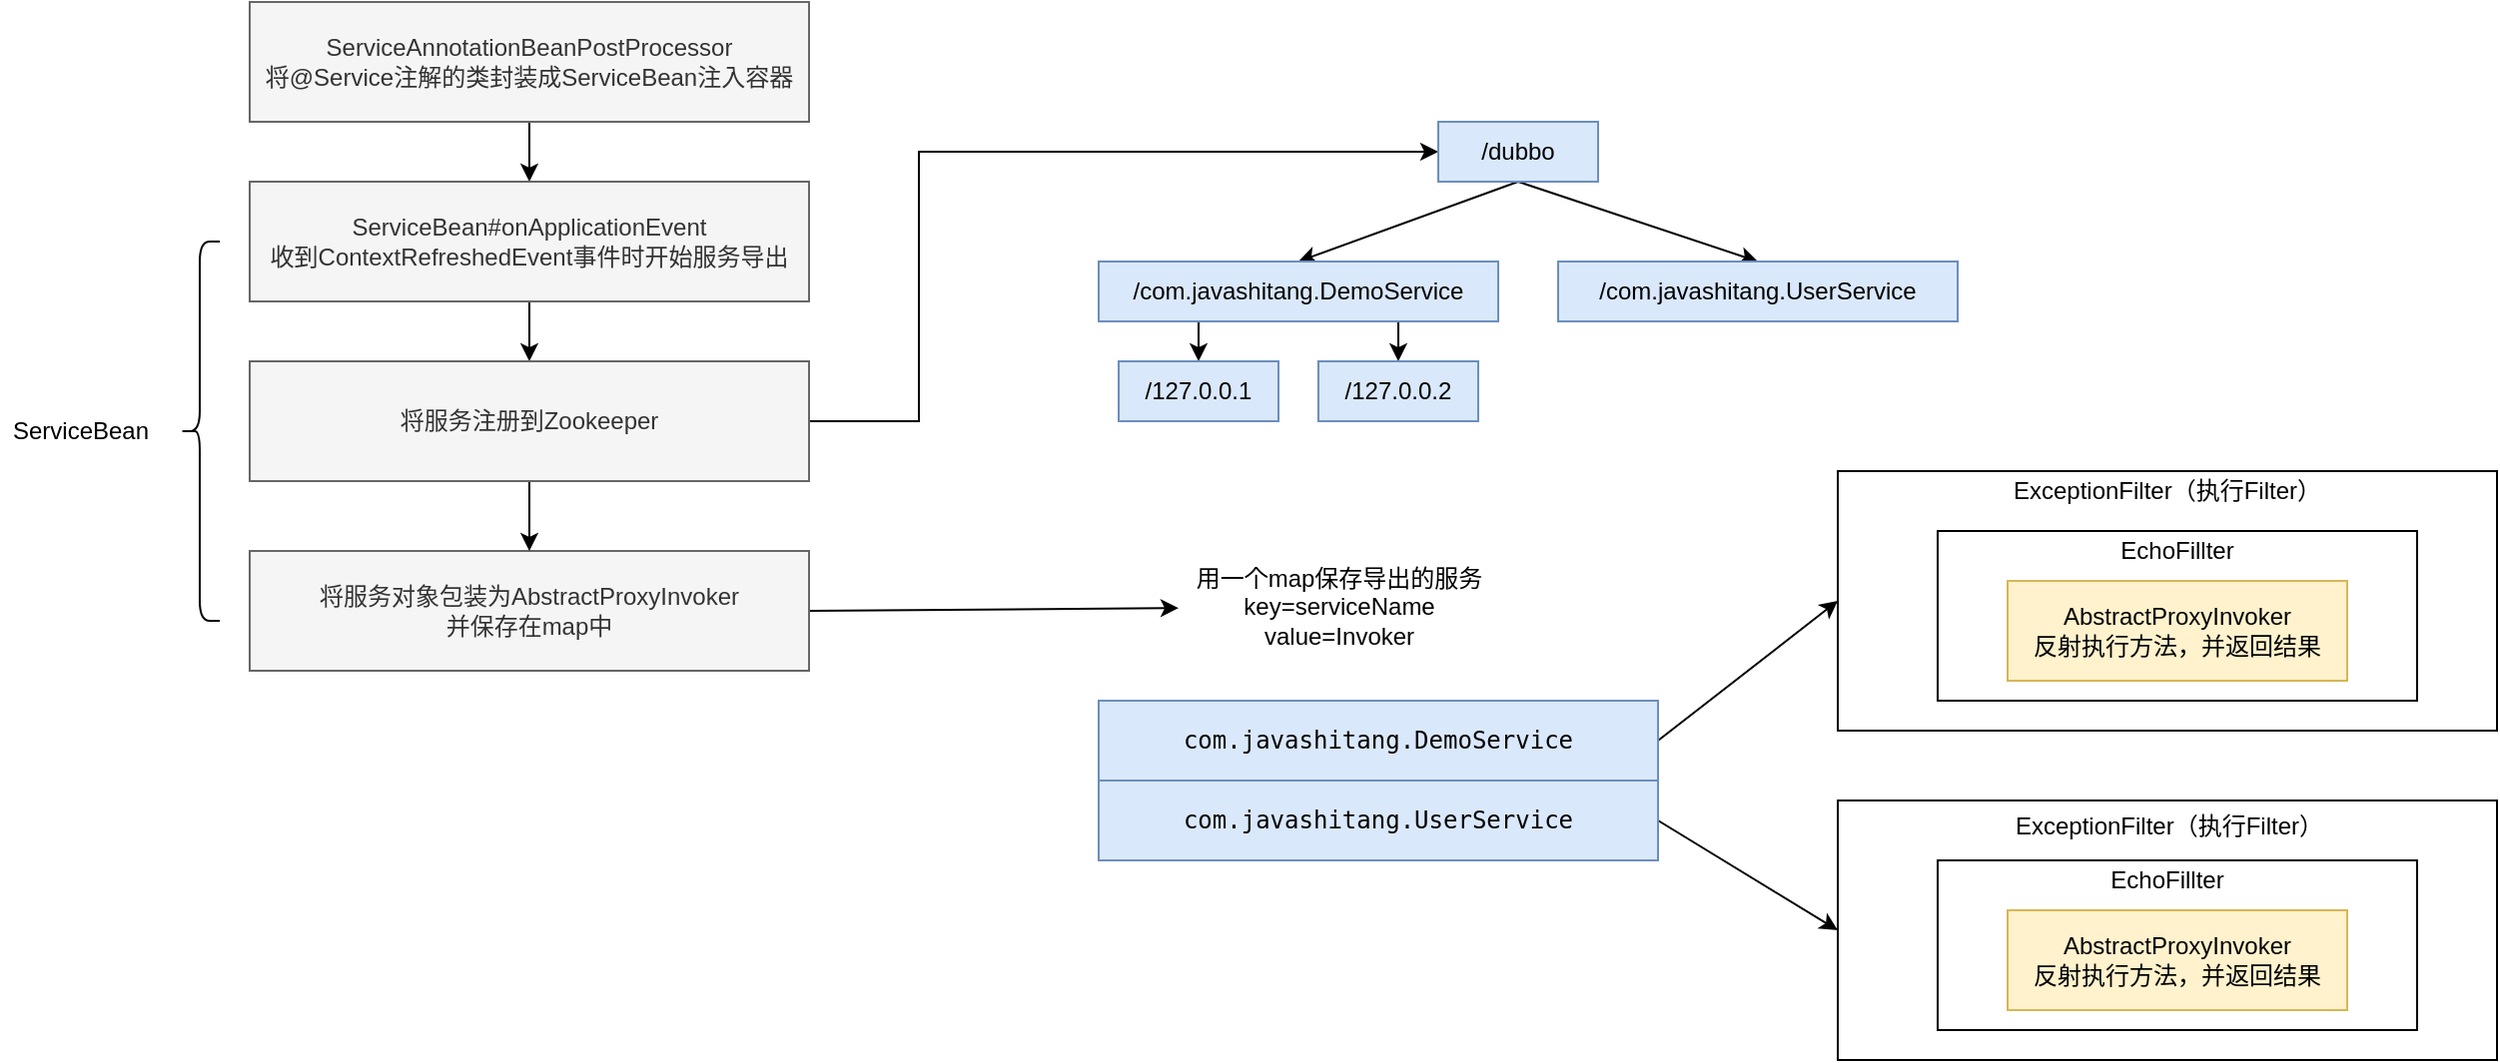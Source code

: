 <mxfile version="15.4.0" type="device" pages="2"><diagram id="UfYgJS3v-9QbPtga-JS5" name="第 1 页"><mxGraphModel dx="1773" dy="628" grid="1" gridSize="10" guides="1" tooltips="1" connect="1" arrows="1" fold="1" page="1" pageScale="1" pageWidth="827" pageHeight="1169" math="0" shadow="0"><root><mxCell id="0"/><mxCell id="1" parent="0"/><mxCell id="2ibGcrsBsL3rBsBA6OO1-4" value="" style="rounded=0;whiteSpace=wrap;html=1;" parent="1" vertex="1"><mxGeometry x="630" y="255" width="330" height="130" as="geometry"/></mxCell><mxCell id="2ibGcrsBsL3rBsBA6OO1-2" value="" style="rounded=0;whiteSpace=wrap;html=1;" parent="1" vertex="1"><mxGeometry x="680" y="285" width="240" height="85" as="geometry"/></mxCell><mxCell id="2ibGcrsBsL3rBsBA6OO1-1" value="AbstractProxyInvoker&lt;br&gt;反射执行方法，并返回结果" style="rounded=0;whiteSpace=wrap;html=1;fillColor=#fff2cc;strokeColor=#d6b656;" parent="1" vertex="1"><mxGeometry x="715" y="310" width="170" height="50" as="geometry"/></mxCell><mxCell id="2ibGcrsBsL3rBsBA6OO1-3" value="EchoFillter" style="text;html=1;strokeColor=none;fillColor=none;align=center;verticalAlign=middle;whiteSpace=wrap;rounded=0;" parent="1" vertex="1"><mxGeometry x="730" y="280" width="140" height="30" as="geometry"/></mxCell><mxCell id="2ibGcrsBsL3rBsBA6OO1-5" value="&lt;pre&gt;&lt;font face=&quot;Helvetica&quot;&gt;ExceptionFilter（执行Filter）&lt;/font&gt;&lt;/pre&gt;" style="text;html=1;strokeColor=none;fillColor=none;align=center;verticalAlign=middle;whiteSpace=wrap;rounded=0;" parent="1" vertex="1"><mxGeometry x="765" y="250" width="60" height="30" as="geometry"/></mxCell><mxCell id="2ibGcrsBsL3rBsBA6OO1-19" value="用一个map保存导出的服务&lt;br&gt;key=serviceName&lt;br&gt;value=Invoker" style="text;html=1;align=center;verticalAlign=middle;resizable=0;points=[];autosize=1;strokeColor=none;fillColor=none;" parent="1" vertex="1"><mxGeometry x="300" y="298" width="160" height="50" as="geometry"/></mxCell><mxCell id="2ibGcrsBsL3rBsBA6OO1-27" style="rounded=0;orthogonalLoop=1;jettySize=auto;html=1;exitX=1;exitY=0.5;exitDx=0;exitDy=0;entryX=0;entryY=0.5;entryDx=0;entryDy=0;" parent="1" target="2ibGcrsBsL3rBsBA6OO1-4" edge="1"><mxGeometry relative="1" as="geometry"><mxPoint x="540" y="390" as="sourcePoint"/></mxGeometry></mxCell><mxCell id="2ibGcrsBsL3rBsBA6OO1-20" value="&lt;pre&gt;com.javashitang.DemoService&lt;/pre&gt;" style="rounded=0;whiteSpace=wrap;html=1;fillColor=#dae8fc;strokeColor=#6c8ebf;" parent="1" vertex="1"><mxGeometry x="260" y="370" width="280" height="40" as="geometry"/></mxCell><mxCell id="2ibGcrsBsL3rBsBA6OO1-28" style="edgeStyle=none;rounded=0;orthogonalLoop=1;jettySize=auto;html=1;exitX=1;exitY=0.5;exitDx=0;exitDy=0;entryX=0;entryY=0.5;entryDx=0;entryDy=0;" parent="1" target="2ibGcrsBsL3rBsBA6OO1-22" edge="1"><mxGeometry relative="1" as="geometry"><mxPoint x="540" y="430" as="sourcePoint"/></mxGeometry></mxCell><mxCell id="2ibGcrsBsL3rBsBA6OO1-21" value="&lt;pre&gt;com.javashitang.UserService&lt;/pre&gt;" style="rounded=0;whiteSpace=wrap;html=1;fillColor=#dae8fc;strokeColor=#6c8ebf;" parent="1" vertex="1"><mxGeometry x="260" y="410" width="280" height="40" as="geometry"/></mxCell><mxCell id="2ibGcrsBsL3rBsBA6OO1-22" value="" style="rounded=0;whiteSpace=wrap;html=1;" parent="1" vertex="1"><mxGeometry x="630" y="420" width="330" height="130" as="geometry"/></mxCell><mxCell id="2ibGcrsBsL3rBsBA6OO1-23" value="" style="rounded=0;whiteSpace=wrap;html=1;" parent="1" vertex="1"><mxGeometry x="680" y="450" width="240" height="85" as="geometry"/></mxCell><mxCell id="2ibGcrsBsL3rBsBA6OO1-24" value="AbstractProxyInvoker&lt;br&gt;反射执行方法，并返回结果" style="rounded=0;whiteSpace=wrap;html=1;fillColor=#fff2cc;strokeColor=#d6b656;" parent="1" vertex="1"><mxGeometry x="715" y="475" width="170" height="50" as="geometry"/></mxCell><mxCell id="2ibGcrsBsL3rBsBA6OO1-25" value="EchoFillter" style="text;html=1;strokeColor=none;fillColor=none;align=center;verticalAlign=middle;whiteSpace=wrap;rounded=0;" parent="1" vertex="1"><mxGeometry x="730" y="445" width="130" height="30" as="geometry"/></mxCell><mxCell id="2ibGcrsBsL3rBsBA6OO1-26" value="&lt;pre&gt;&lt;font face=&quot;Helvetica&quot;&gt;ExceptionFilter（执行Filter）&lt;/font&gt;&lt;/pre&gt;" style="text;html=1;strokeColor=none;fillColor=none;align=center;verticalAlign=middle;whiteSpace=wrap;rounded=0;" parent="1" vertex="1"><mxGeometry x="766" y="418" width="60" height="30" as="geometry"/></mxCell><mxCell id="2ibGcrsBsL3rBsBA6OO1-34" value="" style="edgeStyle=none;rounded=0;orthogonalLoop=1;jettySize=auto;html=1;fontFamily=Helvetica;" parent="1" target="2ibGcrsBsL3rBsBA6OO1-31" edge="1"><mxGeometry relative="1" as="geometry"><mxPoint x="-25" y="75" as="sourcePoint"/></mxGeometry></mxCell><mxCell id="2ibGcrsBsL3rBsBA6OO1-35" value="" style="edgeStyle=none;rounded=0;orthogonalLoop=1;jettySize=auto;html=1;fontFamily=Helvetica;" parent="1" source="2ibGcrsBsL3rBsBA6OO1-31" target="2ibGcrsBsL3rBsBA6OO1-33" edge="1"><mxGeometry relative="1" as="geometry"/></mxCell><mxCell id="2ibGcrsBsL3rBsBA6OO1-31" value="&lt;span&gt;ServiceBean&lt;/span&gt;#onApplicationEvent&lt;br&gt;收到ContextRefreshedEvent事件时开始服务导出" style="rounded=0;whiteSpace=wrap;html=1;fontFamily=Helvetica;fillColor=#f5f5f5;strokeColor=#666666;fontColor=#333333;" parent="1" vertex="1"><mxGeometry x="-165" y="110" width="280" height="60" as="geometry"/></mxCell><mxCell id="2ibGcrsBsL3rBsBA6OO1-41" style="edgeStyle=none;rounded=0;orthogonalLoop=1;jettySize=auto;html=1;exitX=1;exitY=0.5;exitDx=0;exitDy=0;fontFamily=Helvetica;" parent="1" source="2ibGcrsBsL3rBsBA6OO1-32" target="2ibGcrsBsL3rBsBA6OO1-19" edge="1"><mxGeometry relative="1" as="geometry"/></mxCell><mxCell id="2ibGcrsBsL3rBsBA6OO1-32" value="将服务对象包装为AbstractProxyInvoker&lt;br&gt;并保存在map中" style="rounded=0;whiteSpace=wrap;html=1;fontFamily=Helvetica;fillColor=#f5f5f5;strokeColor=#666666;fontColor=#333333;" parent="1" vertex="1"><mxGeometry x="-165" y="295" width="280" height="60" as="geometry"/></mxCell><mxCell id="2ibGcrsBsL3rBsBA6OO1-36" value="" style="edgeStyle=none;rounded=0;orthogonalLoop=1;jettySize=auto;html=1;fontFamily=Helvetica;" parent="1" source="2ibGcrsBsL3rBsBA6OO1-33" target="2ibGcrsBsL3rBsBA6OO1-32" edge="1"><mxGeometry relative="1" as="geometry"/></mxCell><mxCell id="kpKMEfyc1FwoI0KbAthd-10" style="rounded=0;orthogonalLoop=1;jettySize=auto;html=1;exitX=1;exitY=0.5;exitDx=0;exitDy=0;entryX=0;entryY=0.5;entryDx=0;entryDy=0;edgeStyle=orthogonalEdgeStyle;" parent="1" source="2ibGcrsBsL3rBsBA6OO1-33" target="kpKMEfyc1FwoI0KbAthd-3" edge="1"><mxGeometry relative="1" as="geometry"><Array as="points"><mxPoint x="170" y="230"/><mxPoint x="170" y="95"/></Array></mxGeometry></mxCell><mxCell id="2ibGcrsBsL3rBsBA6OO1-33" value="将服务注册到Zookeeper" style="rounded=0;whiteSpace=wrap;html=1;fontFamily=Helvetica;fillColor=#f5f5f5;strokeColor=#666666;fontColor=#333333;" parent="1" vertex="1"><mxGeometry x="-165" y="200" width="280" height="60" as="geometry"/></mxCell><mxCell id="2ibGcrsBsL3rBsBA6OO1-38" value="" style="shape=curlyBracket;whiteSpace=wrap;html=1;rounded=1;fontFamily=Helvetica;size=0.5;" parent="1" vertex="1"><mxGeometry x="-200" y="140" width="20" height="190" as="geometry"/></mxCell><mxCell id="2ibGcrsBsL3rBsBA6OO1-39" value="&lt;span&gt;ServiceBean&lt;/span&gt;" style="text;html=1;align=center;verticalAlign=middle;resizable=0;points=[];autosize=1;strokeColor=none;fillColor=none;fontFamily=Helvetica;" parent="1" vertex="1"><mxGeometry x="-290" y="225" width="80" height="20" as="geometry"/></mxCell><mxCell id="kpKMEfyc1FwoI0KbAthd-1" style="rounded=0;orthogonalLoop=1;jettySize=auto;html=1;exitX=0.5;exitY=1;exitDx=0;exitDy=0;entryX=0.5;entryY=0;entryDx=0;entryDy=0;" parent="1" source="kpKMEfyc1FwoI0KbAthd-3" target="kpKMEfyc1FwoI0KbAthd-6" edge="1"><mxGeometry relative="1" as="geometry"/></mxCell><mxCell id="kpKMEfyc1FwoI0KbAthd-2" style="edgeStyle=none;rounded=0;orthogonalLoop=1;jettySize=auto;html=1;exitX=0.5;exitY=1;exitDx=0;exitDy=0;entryX=0.5;entryY=0;entryDx=0;entryDy=0;" parent="1" source="kpKMEfyc1FwoI0KbAthd-3" target="kpKMEfyc1FwoI0KbAthd-9" edge="1"><mxGeometry relative="1" as="geometry"/></mxCell><mxCell id="kpKMEfyc1FwoI0KbAthd-3" value="/dubbo" style="rounded=0;whiteSpace=wrap;html=1;fillColor=#dae8fc;strokeColor=#6c8ebf;" parent="1" vertex="1"><mxGeometry x="430" y="80" width="80" height="30" as="geometry"/></mxCell><mxCell id="kpKMEfyc1FwoI0KbAthd-4" style="edgeStyle=none;rounded=0;orthogonalLoop=1;jettySize=auto;html=1;exitX=0.25;exitY=1;exitDx=0;exitDy=0;entryX=0.5;entryY=0;entryDx=0;entryDy=0;" parent="1" source="kpKMEfyc1FwoI0KbAthd-6" target="kpKMEfyc1FwoI0KbAthd-7" edge="1"><mxGeometry relative="1" as="geometry"/></mxCell><mxCell id="kpKMEfyc1FwoI0KbAthd-5" style="edgeStyle=none;rounded=0;orthogonalLoop=1;jettySize=auto;html=1;exitX=0.75;exitY=1;exitDx=0;exitDy=0;entryX=0.5;entryY=0;entryDx=0;entryDy=0;" parent="1" source="kpKMEfyc1FwoI0KbAthd-6" target="kpKMEfyc1FwoI0KbAthd-8" edge="1"><mxGeometry relative="1" as="geometry"/></mxCell><mxCell id="kpKMEfyc1FwoI0KbAthd-6" value="/com.javashitang.DemoService" style="rounded=0;whiteSpace=wrap;html=1;fillColor=#dae8fc;strokeColor=#6c8ebf;" parent="1" vertex="1"><mxGeometry x="260" y="150" width="200" height="30" as="geometry"/></mxCell><mxCell id="kpKMEfyc1FwoI0KbAthd-7" value="/127.0.0.1" style="rounded=0;whiteSpace=wrap;html=1;fillColor=#dae8fc;strokeColor=#6c8ebf;" parent="1" vertex="1"><mxGeometry x="270" y="200" width="80" height="30" as="geometry"/></mxCell><mxCell id="kpKMEfyc1FwoI0KbAthd-8" value="/127.0.0.2" style="rounded=0;whiteSpace=wrap;html=1;fillColor=#dae8fc;strokeColor=#6c8ebf;" parent="1" vertex="1"><mxGeometry x="370" y="200" width="80" height="30" as="geometry"/></mxCell><mxCell id="kpKMEfyc1FwoI0KbAthd-9" value="/com.javashitang.UserService" style="rounded=0;whiteSpace=wrap;html=1;fillColor=#dae8fc;strokeColor=#6c8ebf;" parent="1" vertex="1"><mxGeometry x="490" y="150" width="200" height="30" as="geometry"/></mxCell><mxCell id="_MCOUiSP0o9aj3aTTt77-9" value="&lt;div&gt;ServiceAnnotationBeanPostProcessor&lt;/div&gt;&lt;div&gt;将@Service注解的类封装成ServiceBean注入容器&lt;/div&gt;" style="rounded=0;whiteSpace=wrap;html=1;fontFamily=Helvetica;fillColor=#f5f5f5;strokeColor=#666666;fontColor=#333333;" parent="1" vertex="1"><mxGeometry x="-165" y="20" width="280" height="60" as="geometry"/></mxCell></root></mxGraphModel></diagram><diagram id="PbsMQoT4u8M9KmoU7rEO" name="第 2 页"><mxGraphModel dx="946" dy="624" grid="1" gridSize="10" guides="1" tooltips="1" connect="1" arrows="1" fold="1" page="1" pageScale="1" pageWidth="827" pageHeight="1169" math="0" shadow="0"><root><mxCell id="IdB4sRsKeP4BQ8FlAO6y-0"/><mxCell id="IdB4sRsKeP4BQ8FlAO6y-1" parent="IdB4sRsKeP4BQ8FlAO6y-0"/></root></mxGraphModel></diagram></mxfile>